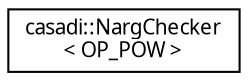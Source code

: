 digraph "Graphical Class Hierarchy"
{
  edge [fontname="FreeSans.ttf",fontsize="10",labelfontname="FreeSans.ttf",labelfontsize="10"];
  node [fontname="FreeSans.ttf",fontsize="10",shape=record];
  rankdir="LR";
  Node1 [label="casadi::NargChecker\l\< OP_POW \>",height=0.2,width=0.4,color="black", fillcolor="white", style="filled",URL="$d0/d80/structcasadi_1_1NargChecker_3_01OP__POW_01_4.html"];
}
